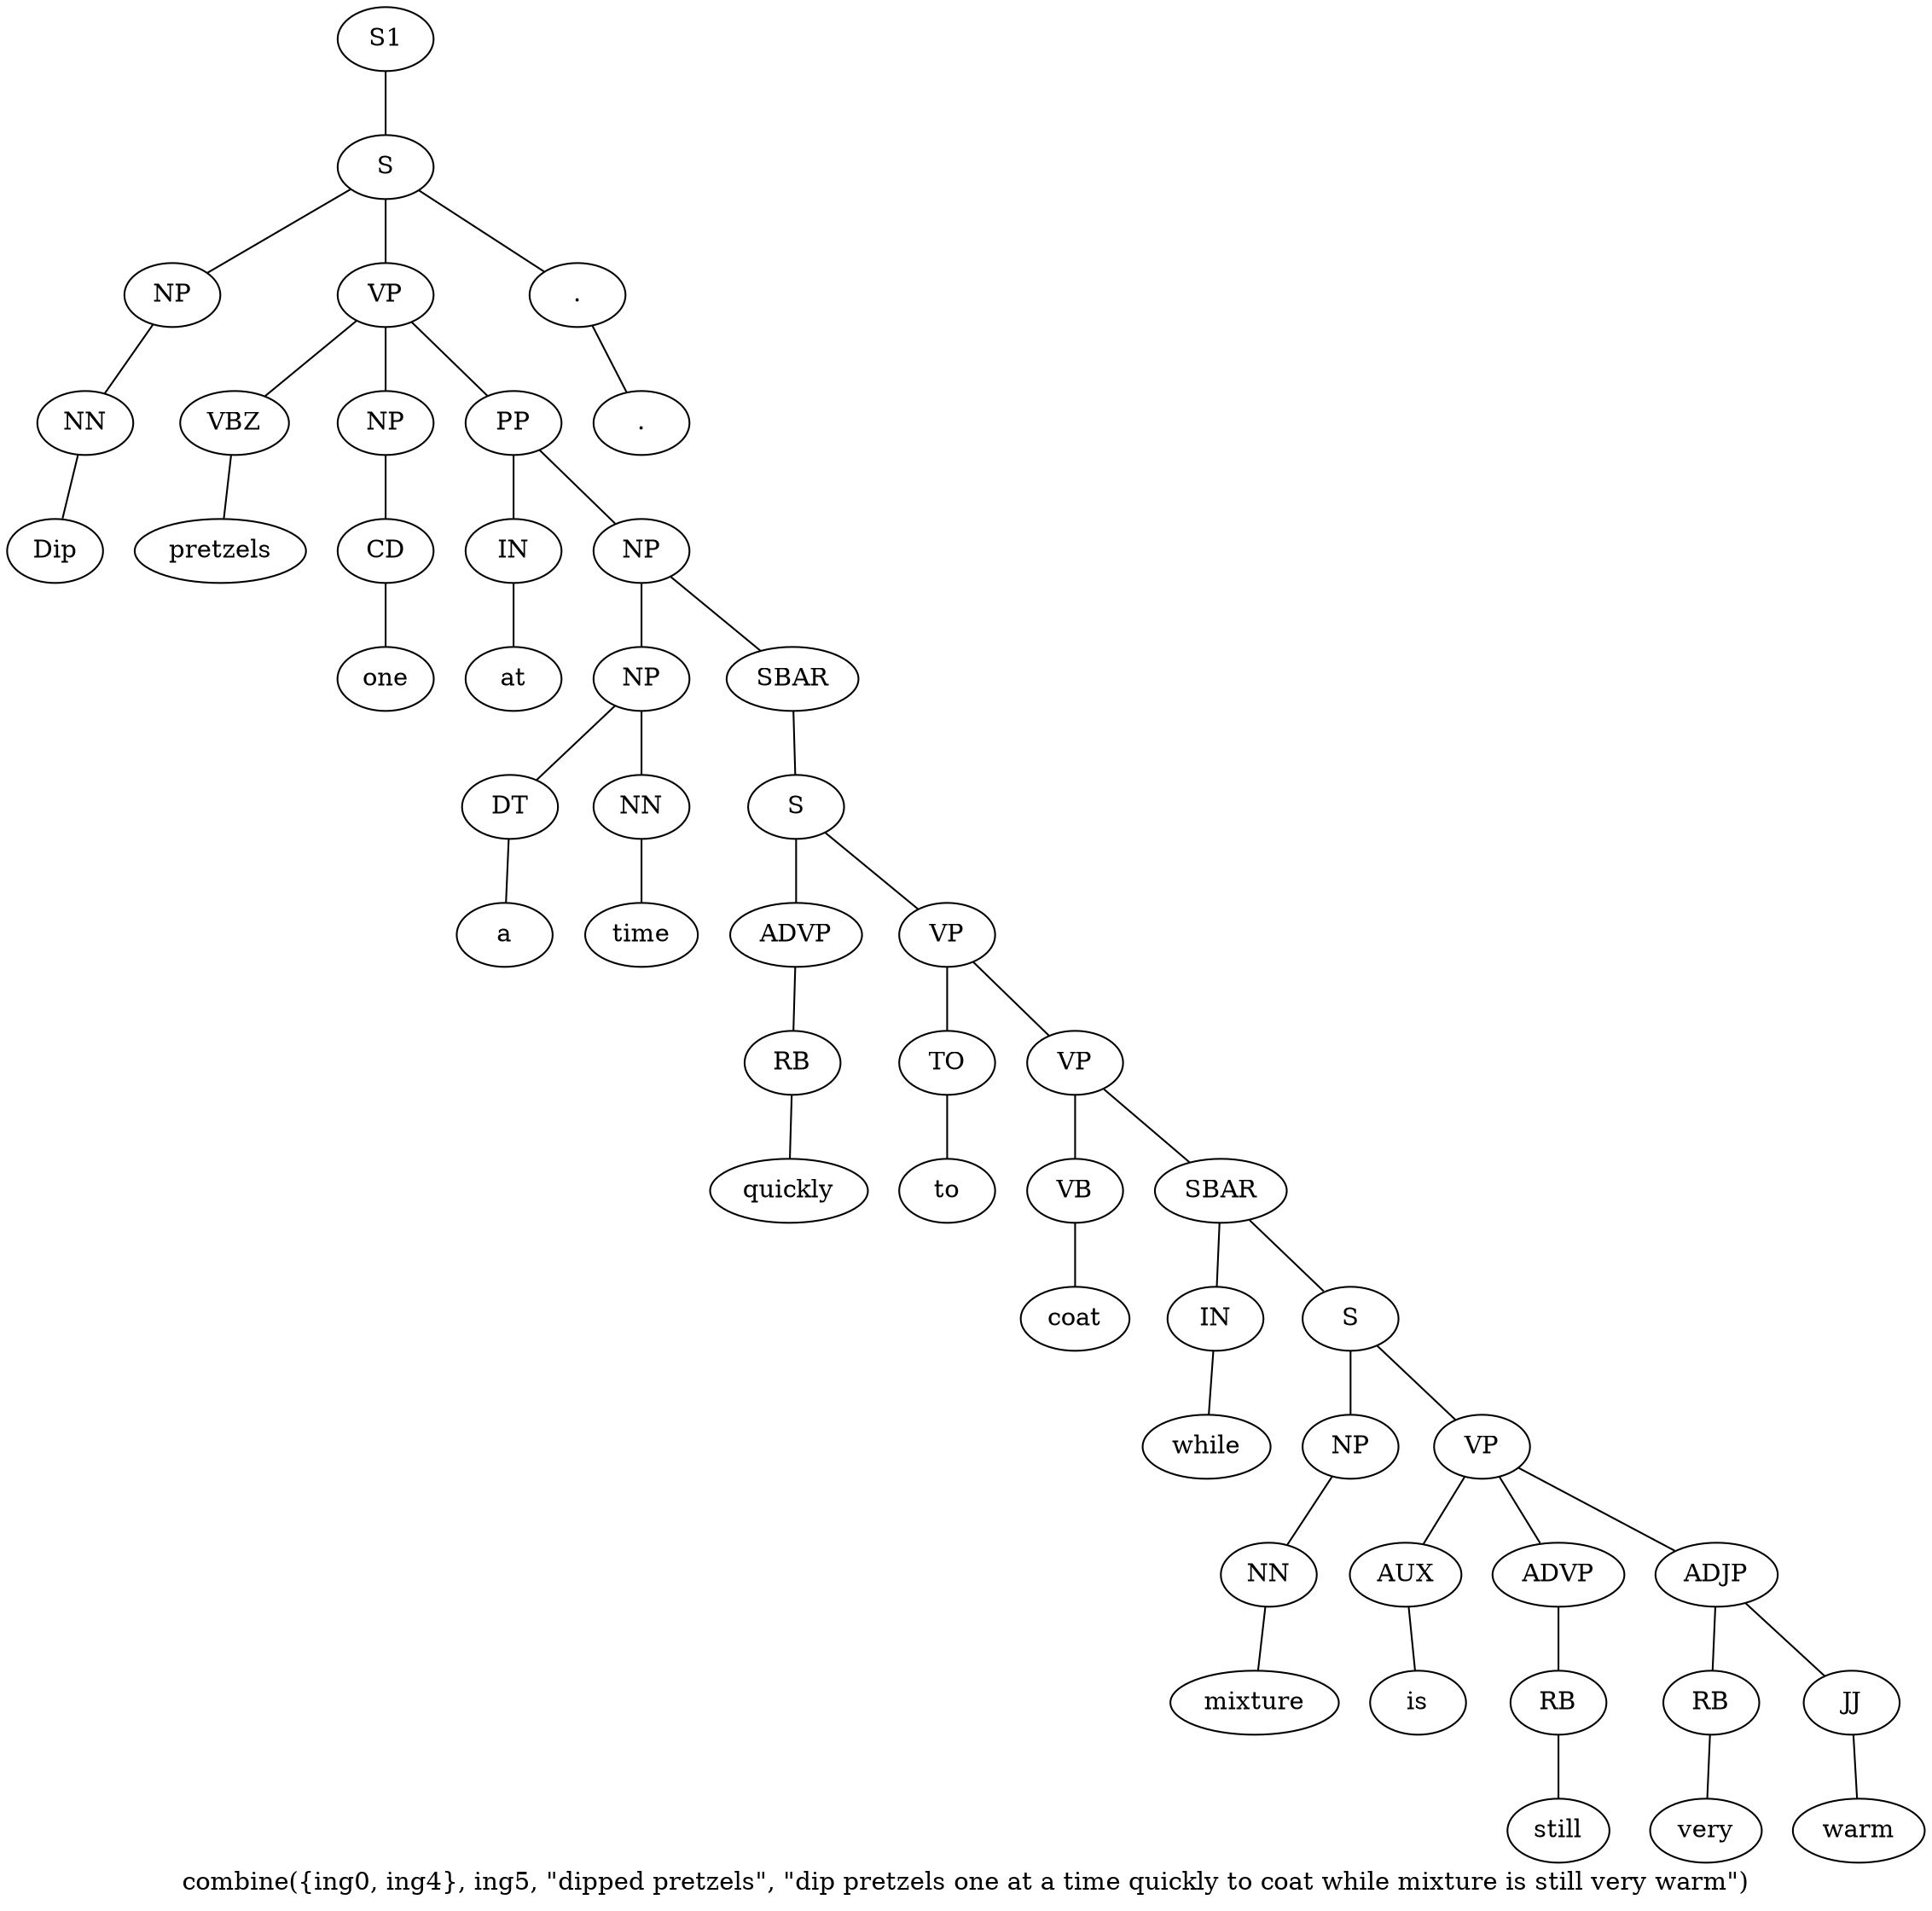 graph SyntaxGraph {
	label = "combine({ing0, ing4}, ing5, \"dipped pretzels\", \"dip pretzels one at a time quickly to coat while mixture is still very warm\")";
	Node0 [label="S1"];
	Node1 [label="S"];
	Node2 [label="NP"];
	Node3 [label="NN"];
	Node4 [label="Dip"];
	Node5 [label="VP"];
	Node6 [label="VBZ"];
	Node7 [label="pretzels"];
	Node8 [label="NP"];
	Node9 [label="CD"];
	Node10 [label="one"];
	Node11 [label="PP"];
	Node12 [label="IN"];
	Node13 [label="at"];
	Node14 [label="NP"];
	Node15 [label="NP"];
	Node16 [label="DT"];
	Node17 [label="a"];
	Node18 [label="NN"];
	Node19 [label="time"];
	Node20 [label="SBAR"];
	Node21 [label="S"];
	Node22 [label="ADVP"];
	Node23 [label="RB"];
	Node24 [label="quickly"];
	Node25 [label="VP"];
	Node26 [label="TO"];
	Node27 [label="to"];
	Node28 [label="VP"];
	Node29 [label="VB"];
	Node30 [label="coat"];
	Node31 [label="SBAR"];
	Node32 [label="IN"];
	Node33 [label="while"];
	Node34 [label="S"];
	Node35 [label="NP"];
	Node36 [label="NN"];
	Node37 [label="mixture"];
	Node38 [label="VP"];
	Node39 [label="AUX"];
	Node40 [label="is"];
	Node41 [label="ADVP"];
	Node42 [label="RB"];
	Node43 [label="still"];
	Node44 [label="ADJP"];
	Node45 [label="RB"];
	Node46 [label="very"];
	Node47 [label="JJ"];
	Node48 [label="warm"];
	Node49 [label="."];
	Node50 [label="."];

	Node0 -- Node1;
	Node1 -- Node2;
	Node1 -- Node5;
	Node1 -- Node49;
	Node2 -- Node3;
	Node3 -- Node4;
	Node5 -- Node6;
	Node5 -- Node8;
	Node5 -- Node11;
	Node6 -- Node7;
	Node8 -- Node9;
	Node9 -- Node10;
	Node11 -- Node12;
	Node11 -- Node14;
	Node12 -- Node13;
	Node14 -- Node15;
	Node14 -- Node20;
	Node15 -- Node16;
	Node15 -- Node18;
	Node16 -- Node17;
	Node18 -- Node19;
	Node20 -- Node21;
	Node21 -- Node22;
	Node21 -- Node25;
	Node22 -- Node23;
	Node23 -- Node24;
	Node25 -- Node26;
	Node25 -- Node28;
	Node26 -- Node27;
	Node28 -- Node29;
	Node28 -- Node31;
	Node29 -- Node30;
	Node31 -- Node32;
	Node31 -- Node34;
	Node32 -- Node33;
	Node34 -- Node35;
	Node34 -- Node38;
	Node35 -- Node36;
	Node36 -- Node37;
	Node38 -- Node39;
	Node38 -- Node41;
	Node38 -- Node44;
	Node39 -- Node40;
	Node41 -- Node42;
	Node42 -- Node43;
	Node44 -- Node45;
	Node44 -- Node47;
	Node45 -- Node46;
	Node47 -- Node48;
	Node49 -- Node50;
}